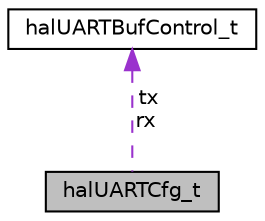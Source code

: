 digraph "halUARTCfg_t"
{
  edge [fontname="Helvetica",fontsize="10",labelfontname="Helvetica",labelfontsize="10"];
  node [fontname="Helvetica",fontsize="10",shape=record];
  Node1 [label="halUARTCfg_t",height=0.2,width=0.4,color="black", fillcolor="grey75", style="filled" fontcolor="black"];
  Node2 -> Node1 [dir="back",color="darkorchid3",fontsize="10",style="dashed",label=" tx\nrx" ,fontname="Helvetica"];
  Node2 [label="halUARTBufControl_t",height=0.2,width=0.4,color="black", fillcolor="white", style="filled",URL="$structhal_u_a_r_t_buf_control__t.html"];
}
